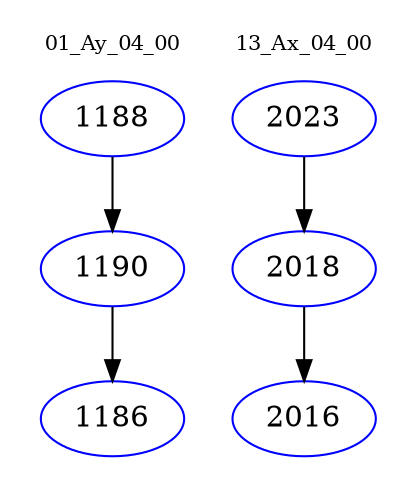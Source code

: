 digraph{
subgraph cluster_0 {
color = white
label = "01_Ay_04_00";
fontsize=10;
T0_1188 [label="1188", color="blue"]
T0_1188 -> T0_1190 [color="black"]
T0_1190 [label="1190", color="blue"]
T0_1190 -> T0_1186 [color="black"]
T0_1186 [label="1186", color="blue"]
}
subgraph cluster_1 {
color = white
label = "13_Ax_04_00";
fontsize=10;
T1_2023 [label="2023", color="blue"]
T1_2023 -> T1_2018 [color="black"]
T1_2018 [label="2018", color="blue"]
T1_2018 -> T1_2016 [color="black"]
T1_2016 [label="2016", color="blue"]
}
}
